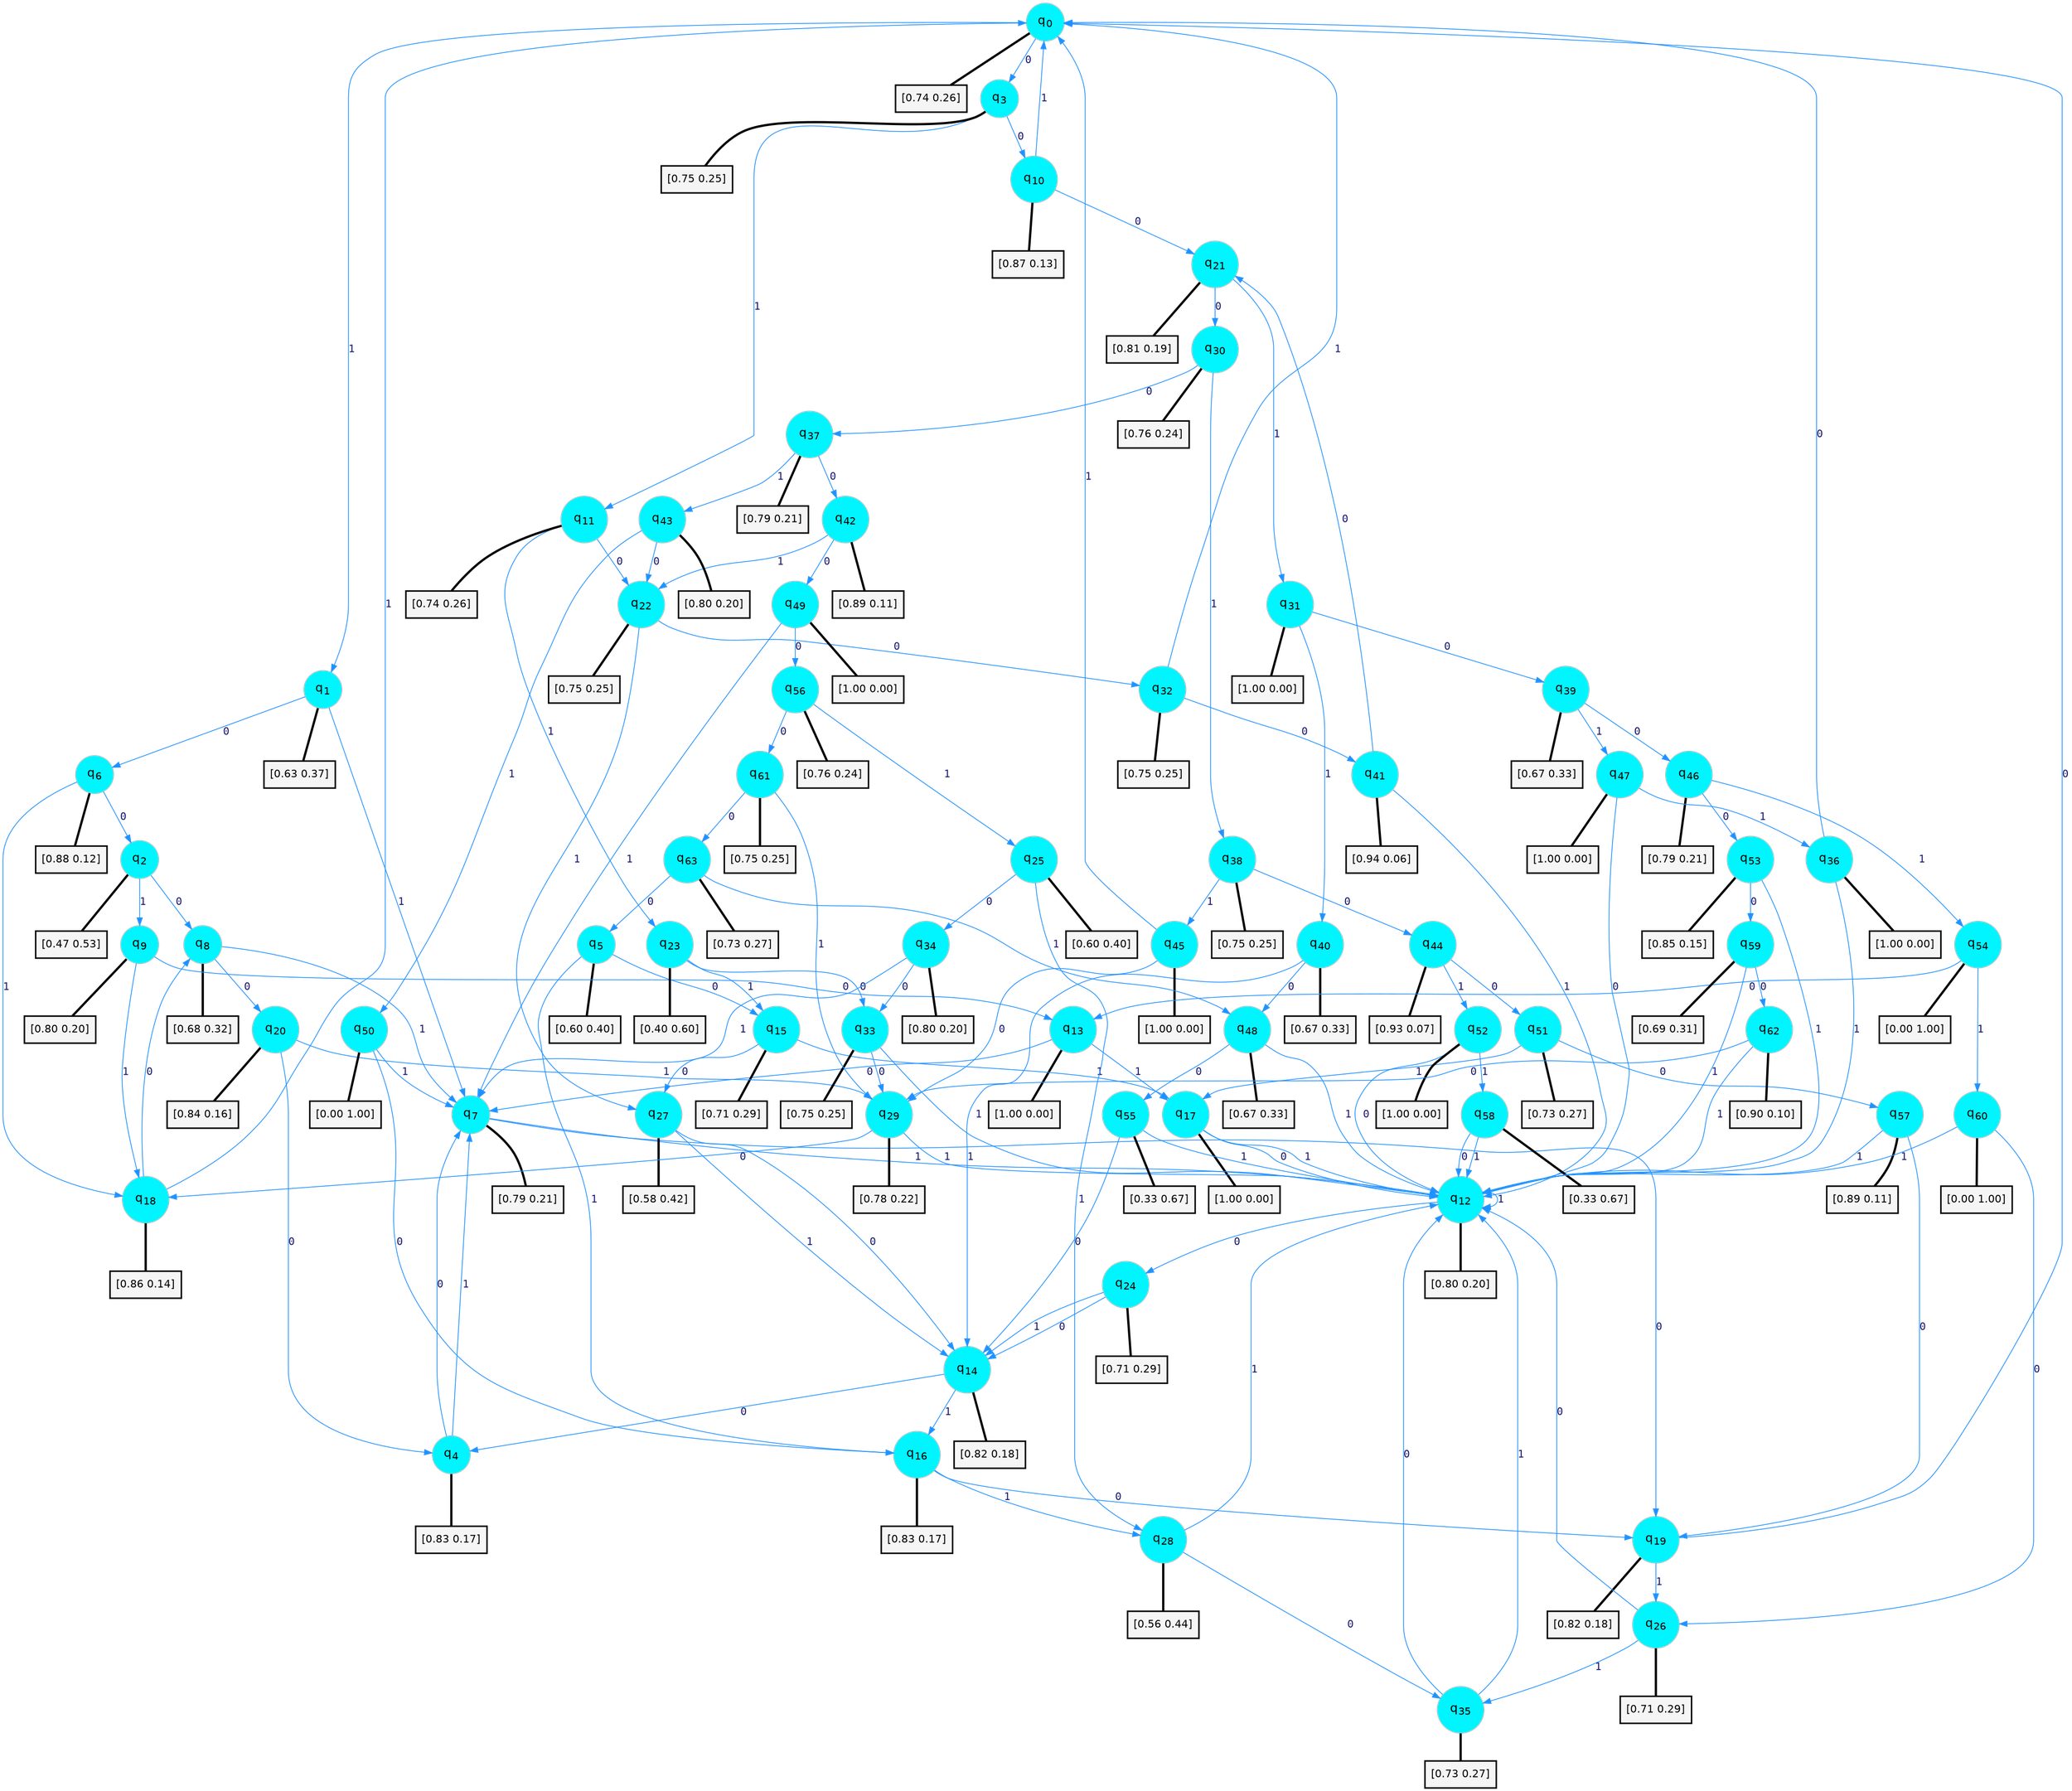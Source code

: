 digraph G {
graph [
bgcolor=transparent, dpi=300, rankdir=TD, size="40,25"];
node [
color=gray, fillcolor=turquoise1, fontcolor=black, fontname=Helvetica, fontsize=16, fontweight=bold, shape=circle, style=filled];
edge [
arrowsize=1, color=dodgerblue1, fontcolor=midnightblue, fontname=courier, fontweight=bold, penwidth=1, style=solid, weight=20];
0[label=<q<SUB>0</SUB>>];
1[label=<q<SUB>1</SUB>>];
2[label=<q<SUB>2</SUB>>];
3[label=<q<SUB>3</SUB>>];
4[label=<q<SUB>4</SUB>>];
5[label=<q<SUB>5</SUB>>];
6[label=<q<SUB>6</SUB>>];
7[label=<q<SUB>7</SUB>>];
8[label=<q<SUB>8</SUB>>];
9[label=<q<SUB>9</SUB>>];
10[label=<q<SUB>10</SUB>>];
11[label=<q<SUB>11</SUB>>];
12[label=<q<SUB>12</SUB>>];
13[label=<q<SUB>13</SUB>>];
14[label=<q<SUB>14</SUB>>];
15[label=<q<SUB>15</SUB>>];
16[label=<q<SUB>16</SUB>>];
17[label=<q<SUB>17</SUB>>];
18[label=<q<SUB>18</SUB>>];
19[label=<q<SUB>19</SUB>>];
20[label=<q<SUB>20</SUB>>];
21[label=<q<SUB>21</SUB>>];
22[label=<q<SUB>22</SUB>>];
23[label=<q<SUB>23</SUB>>];
24[label=<q<SUB>24</SUB>>];
25[label=<q<SUB>25</SUB>>];
26[label=<q<SUB>26</SUB>>];
27[label=<q<SUB>27</SUB>>];
28[label=<q<SUB>28</SUB>>];
29[label=<q<SUB>29</SUB>>];
30[label=<q<SUB>30</SUB>>];
31[label=<q<SUB>31</SUB>>];
32[label=<q<SUB>32</SUB>>];
33[label=<q<SUB>33</SUB>>];
34[label=<q<SUB>34</SUB>>];
35[label=<q<SUB>35</SUB>>];
36[label=<q<SUB>36</SUB>>];
37[label=<q<SUB>37</SUB>>];
38[label=<q<SUB>38</SUB>>];
39[label=<q<SUB>39</SUB>>];
40[label=<q<SUB>40</SUB>>];
41[label=<q<SUB>41</SUB>>];
42[label=<q<SUB>42</SUB>>];
43[label=<q<SUB>43</SUB>>];
44[label=<q<SUB>44</SUB>>];
45[label=<q<SUB>45</SUB>>];
46[label=<q<SUB>46</SUB>>];
47[label=<q<SUB>47</SUB>>];
48[label=<q<SUB>48</SUB>>];
49[label=<q<SUB>49</SUB>>];
50[label=<q<SUB>50</SUB>>];
51[label=<q<SUB>51</SUB>>];
52[label=<q<SUB>52</SUB>>];
53[label=<q<SUB>53</SUB>>];
54[label=<q<SUB>54</SUB>>];
55[label=<q<SUB>55</SUB>>];
56[label=<q<SUB>56</SUB>>];
57[label=<q<SUB>57</SUB>>];
58[label=<q<SUB>58</SUB>>];
59[label=<q<SUB>59</SUB>>];
60[label=<q<SUB>60</SUB>>];
61[label=<q<SUB>61</SUB>>];
62[label=<q<SUB>62</SUB>>];
63[label=<q<SUB>63</SUB>>];
64[label="[0.74 0.26]", shape=box,fontcolor=black, fontname=Helvetica, fontsize=14, penwidth=2, fillcolor=whitesmoke,color=black];
65[label="[0.63 0.37]", shape=box,fontcolor=black, fontname=Helvetica, fontsize=14, penwidth=2, fillcolor=whitesmoke,color=black];
66[label="[0.47 0.53]", shape=box,fontcolor=black, fontname=Helvetica, fontsize=14, penwidth=2, fillcolor=whitesmoke,color=black];
67[label="[0.75 0.25]", shape=box,fontcolor=black, fontname=Helvetica, fontsize=14, penwidth=2, fillcolor=whitesmoke,color=black];
68[label="[0.83 0.17]", shape=box,fontcolor=black, fontname=Helvetica, fontsize=14, penwidth=2, fillcolor=whitesmoke,color=black];
69[label="[0.60 0.40]", shape=box,fontcolor=black, fontname=Helvetica, fontsize=14, penwidth=2, fillcolor=whitesmoke,color=black];
70[label="[0.88 0.12]", shape=box,fontcolor=black, fontname=Helvetica, fontsize=14, penwidth=2, fillcolor=whitesmoke,color=black];
71[label="[0.79 0.21]", shape=box,fontcolor=black, fontname=Helvetica, fontsize=14, penwidth=2, fillcolor=whitesmoke,color=black];
72[label="[0.68 0.32]", shape=box,fontcolor=black, fontname=Helvetica, fontsize=14, penwidth=2, fillcolor=whitesmoke,color=black];
73[label="[0.80 0.20]", shape=box,fontcolor=black, fontname=Helvetica, fontsize=14, penwidth=2, fillcolor=whitesmoke,color=black];
74[label="[0.87 0.13]", shape=box,fontcolor=black, fontname=Helvetica, fontsize=14, penwidth=2, fillcolor=whitesmoke,color=black];
75[label="[0.74 0.26]", shape=box,fontcolor=black, fontname=Helvetica, fontsize=14, penwidth=2, fillcolor=whitesmoke,color=black];
76[label="[0.80 0.20]", shape=box,fontcolor=black, fontname=Helvetica, fontsize=14, penwidth=2, fillcolor=whitesmoke,color=black];
77[label="[1.00 0.00]", shape=box,fontcolor=black, fontname=Helvetica, fontsize=14, penwidth=2, fillcolor=whitesmoke,color=black];
78[label="[0.82 0.18]", shape=box,fontcolor=black, fontname=Helvetica, fontsize=14, penwidth=2, fillcolor=whitesmoke,color=black];
79[label="[0.71 0.29]", shape=box,fontcolor=black, fontname=Helvetica, fontsize=14, penwidth=2, fillcolor=whitesmoke,color=black];
80[label="[0.83 0.17]", shape=box,fontcolor=black, fontname=Helvetica, fontsize=14, penwidth=2, fillcolor=whitesmoke,color=black];
81[label="[1.00 0.00]", shape=box,fontcolor=black, fontname=Helvetica, fontsize=14, penwidth=2, fillcolor=whitesmoke,color=black];
82[label="[0.86 0.14]", shape=box,fontcolor=black, fontname=Helvetica, fontsize=14, penwidth=2, fillcolor=whitesmoke,color=black];
83[label="[0.82 0.18]", shape=box,fontcolor=black, fontname=Helvetica, fontsize=14, penwidth=2, fillcolor=whitesmoke,color=black];
84[label="[0.84 0.16]", shape=box,fontcolor=black, fontname=Helvetica, fontsize=14, penwidth=2, fillcolor=whitesmoke,color=black];
85[label="[0.81 0.19]", shape=box,fontcolor=black, fontname=Helvetica, fontsize=14, penwidth=2, fillcolor=whitesmoke,color=black];
86[label="[0.75 0.25]", shape=box,fontcolor=black, fontname=Helvetica, fontsize=14, penwidth=2, fillcolor=whitesmoke,color=black];
87[label="[0.40 0.60]", shape=box,fontcolor=black, fontname=Helvetica, fontsize=14, penwidth=2, fillcolor=whitesmoke,color=black];
88[label="[0.71 0.29]", shape=box,fontcolor=black, fontname=Helvetica, fontsize=14, penwidth=2, fillcolor=whitesmoke,color=black];
89[label="[0.60 0.40]", shape=box,fontcolor=black, fontname=Helvetica, fontsize=14, penwidth=2, fillcolor=whitesmoke,color=black];
90[label="[0.71 0.29]", shape=box,fontcolor=black, fontname=Helvetica, fontsize=14, penwidth=2, fillcolor=whitesmoke,color=black];
91[label="[0.58 0.42]", shape=box,fontcolor=black, fontname=Helvetica, fontsize=14, penwidth=2, fillcolor=whitesmoke,color=black];
92[label="[0.56 0.44]", shape=box,fontcolor=black, fontname=Helvetica, fontsize=14, penwidth=2, fillcolor=whitesmoke,color=black];
93[label="[0.78 0.22]", shape=box,fontcolor=black, fontname=Helvetica, fontsize=14, penwidth=2, fillcolor=whitesmoke,color=black];
94[label="[0.76 0.24]", shape=box,fontcolor=black, fontname=Helvetica, fontsize=14, penwidth=2, fillcolor=whitesmoke,color=black];
95[label="[1.00 0.00]", shape=box,fontcolor=black, fontname=Helvetica, fontsize=14, penwidth=2, fillcolor=whitesmoke,color=black];
96[label="[0.75 0.25]", shape=box,fontcolor=black, fontname=Helvetica, fontsize=14, penwidth=2, fillcolor=whitesmoke,color=black];
97[label="[0.75 0.25]", shape=box,fontcolor=black, fontname=Helvetica, fontsize=14, penwidth=2, fillcolor=whitesmoke,color=black];
98[label="[0.80 0.20]", shape=box,fontcolor=black, fontname=Helvetica, fontsize=14, penwidth=2, fillcolor=whitesmoke,color=black];
99[label="[0.73 0.27]", shape=box,fontcolor=black, fontname=Helvetica, fontsize=14, penwidth=2, fillcolor=whitesmoke,color=black];
100[label="[1.00 0.00]", shape=box,fontcolor=black, fontname=Helvetica, fontsize=14, penwidth=2, fillcolor=whitesmoke,color=black];
101[label="[0.79 0.21]", shape=box,fontcolor=black, fontname=Helvetica, fontsize=14, penwidth=2, fillcolor=whitesmoke,color=black];
102[label="[0.75 0.25]", shape=box,fontcolor=black, fontname=Helvetica, fontsize=14, penwidth=2, fillcolor=whitesmoke,color=black];
103[label="[0.67 0.33]", shape=box,fontcolor=black, fontname=Helvetica, fontsize=14, penwidth=2, fillcolor=whitesmoke,color=black];
104[label="[0.67 0.33]", shape=box,fontcolor=black, fontname=Helvetica, fontsize=14, penwidth=2, fillcolor=whitesmoke,color=black];
105[label="[0.94 0.06]", shape=box,fontcolor=black, fontname=Helvetica, fontsize=14, penwidth=2, fillcolor=whitesmoke,color=black];
106[label="[0.89 0.11]", shape=box,fontcolor=black, fontname=Helvetica, fontsize=14, penwidth=2, fillcolor=whitesmoke,color=black];
107[label="[0.80 0.20]", shape=box,fontcolor=black, fontname=Helvetica, fontsize=14, penwidth=2, fillcolor=whitesmoke,color=black];
108[label="[0.93 0.07]", shape=box,fontcolor=black, fontname=Helvetica, fontsize=14, penwidth=2, fillcolor=whitesmoke,color=black];
109[label="[1.00 0.00]", shape=box,fontcolor=black, fontname=Helvetica, fontsize=14, penwidth=2, fillcolor=whitesmoke,color=black];
110[label="[0.79 0.21]", shape=box,fontcolor=black, fontname=Helvetica, fontsize=14, penwidth=2, fillcolor=whitesmoke,color=black];
111[label="[1.00 0.00]", shape=box,fontcolor=black, fontname=Helvetica, fontsize=14, penwidth=2, fillcolor=whitesmoke,color=black];
112[label="[0.67 0.33]", shape=box,fontcolor=black, fontname=Helvetica, fontsize=14, penwidth=2, fillcolor=whitesmoke,color=black];
113[label="[1.00 0.00]", shape=box,fontcolor=black, fontname=Helvetica, fontsize=14, penwidth=2, fillcolor=whitesmoke,color=black];
114[label="[0.00 1.00]", shape=box,fontcolor=black, fontname=Helvetica, fontsize=14, penwidth=2, fillcolor=whitesmoke,color=black];
115[label="[0.73 0.27]", shape=box,fontcolor=black, fontname=Helvetica, fontsize=14, penwidth=2, fillcolor=whitesmoke,color=black];
116[label="[1.00 0.00]", shape=box,fontcolor=black, fontname=Helvetica, fontsize=14, penwidth=2, fillcolor=whitesmoke,color=black];
117[label="[0.85 0.15]", shape=box,fontcolor=black, fontname=Helvetica, fontsize=14, penwidth=2, fillcolor=whitesmoke,color=black];
118[label="[0.00 1.00]", shape=box,fontcolor=black, fontname=Helvetica, fontsize=14, penwidth=2, fillcolor=whitesmoke,color=black];
119[label="[0.33 0.67]", shape=box,fontcolor=black, fontname=Helvetica, fontsize=14, penwidth=2, fillcolor=whitesmoke,color=black];
120[label="[0.76 0.24]", shape=box,fontcolor=black, fontname=Helvetica, fontsize=14, penwidth=2, fillcolor=whitesmoke,color=black];
121[label="[0.89 0.11]", shape=box,fontcolor=black, fontname=Helvetica, fontsize=14, penwidth=2, fillcolor=whitesmoke,color=black];
122[label="[0.33 0.67]", shape=box,fontcolor=black, fontname=Helvetica, fontsize=14, penwidth=2, fillcolor=whitesmoke,color=black];
123[label="[0.69 0.31]", shape=box,fontcolor=black, fontname=Helvetica, fontsize=14, penwidth=2, fillcolor=whitesmoke,color=black];
124[label="[0.00 1.00]", shape=box,fontcolor=black, fontname=Helvetica, fontsize=14, penwidth=2, fillcolor=whitesmoke,color=black];
125[label="[0.75 0.25]", shape=box,fontcolor=black, fontname=Helvetica, fontsize=14, penwidth=2, fillcolor=whitesmoke,color=black];
126[label="[0.90 0.10]", shape=box,fontcolor=black, fontname=Helvetica, fontsize=14, penwidth=2, fillcolor=whitesmoke,color=black];
127[label="[0.73 0.27]", shape=box,fontcolor=black, fontname=Helvetica, fontsize=14, penwidth=2, fillcolor=whitesmoke,color=black];
0->3 [label=0];
0->1 [label=1];
0->64 [arrowhead=none, penwidth=3,color=black];
1->6 [label=0];
1->7 [label=1];
1->65 [arrowhead=none, penwidth=3,color=black];
2->8 [label=0];
2->9 [label=1];
2->66 [arrowhead=none, penwidth=3,color=black];
3->10 [label=0];
3->11 [label=1];
3->67 [arrowhead=none, penwidth=3,color=black];
4->7 [label=0];
4->7 [label=1];
4->68 [arrowhead=none, penwidth=3,color=black];
5->15 [label=0];
5->16 [label=1];
5->69 [arrowhead=none, penwidth=3,color=black];
6->2 [label=0];
6->18 [label=1];
6->70 [arrowhead=none, penwidth=3,color=black];
7->19 [label=0];
7->12 [label=1];
7->71 [arrowhead=none, penwidth=3,color=black];
8->20 [label=0];
8->7 [label=1];
8->72 [arrowhead=none, penwidth=3,color=black];
9->13 [label=0];
9->18 [label=1];
9->73 [arrowhead=none, penwidth=3,color=black];
10->21 [label=0];
10->0 [label=1];
10->74 [arrowhead=none, penwidth=3,color=black];
11->22 [label=0];
11->23 [label=1];
11->75 [arrowhead=none, penwidth=3,color=black];
12->24 [label=0];
12->12 [label=1];
12->76 [arrowhead=none, penwidth=3,color=black];
13->7 [label=0];
13->17 [label=1];
13->77 [arrowhead=none, penwidth=3,color=black];
14->4 [label=0];
14->16 [label=1];
14->78 [arrowhead=none, penwidth=3,color=black];
15->27 [label=0];
15->17 [label=1];
15->79 [arrowhead=none, penwidth=3,color=black];
16->19 [label=0];
16->28 [label=1];
16->80 [arrowhead=none, penwidth=3,color=black];
17->12 [label=0];
17->12 [label=1];
17->81 [arrowhead=none, penwidth=3,color=black];
18->8 [label=0];
18->0 [label=1];
18->82 [arrowhead=none, penwidth=3,color=black];
19->0 [label=0];
19->26 [label=1];
19->83 [arrowhead=none, penwidth=3,color=black];
20->4 [label=0];
20->29 [label=1];
20->84 [arrowhead=none, penwidth=3,color=black];
21->30 [label=0];
21->31 [label=1];
21->85 [arrowhead=none, penwidth=3,color=black];
22->32 [label=0];
22->27 [label=1];
22->86 [arrowhead=none, penwidth=3,color=black];
23->33 [label=0];
23->15 [label=1];
23->87 [arrowhead=none, penwidth=3,color=black];
24->14 [label=0];
24->14 [label=1];
24->88 [arrowhead=none, penwidth=3,color=black];
25->34 [label=0];
25->28 [label=1];
25->89 [arrowhead=none, penwidth=3,color=black];
26->12 [label=0];
26->35 [label=1];
26->90 [arrowhead=none, penwidth=3,color=black];
27->14 [label=0];
27->14 [label=1];
27->91 [arrowhead=none, penwidth=3,color=black];
28->35 [label=0];
28->12 [label=1];
28->92 [arrowhead=none, penwidth=3,color=black];
29->18 [label=0];
29->12 [label=1];
29->93 [arrowhead=none, penwidth=3,color=black];
30->37 [label=0];
30->38 [label=1];
30->94 [arrowhead=none, penwidth=3,color=black];
31->39 [label=0];
31->40 [label=1];
31->95 [arrowhead=none, penwidth=3,color=black];
32->41 [label=0];
32->0 [label=1];
32->96 [arrowhead=none, penwidth=3,color=black];
33->29 [label=0];
33->12 [label=1];
33->97 [arrowhead=none, penwidth=3,color=black];
34->33 [label=0];
34->7 [label=1];
34->98 [arrowhead=none, penwidth=3,color=black];
35->12 [label=0];
35->12 [label=1];
35->99 [arrowhead=none, penwidth=3,color=black];
36->0 [label=0];
36->12 [label=1];
36->100 [arrowhead=none, penwidth=3,color=black];
37->42 [label=0];
37->43 [label=1];
37->101 [arrowhead=none, penwidth=3,color=black];
38->44 [label=0];
38->45 [label=1];
38->102 [arrowhead=none, penwidth=3,color=black];
39->46 [label=0];
39->47 [label=1];
39->103 [arrowhead=none, penwidth=3,color=black];
40->48 [label=0];
40->14 [label=1];
40->104 [arrowhead=none, penwidth=3,color=black];
41->21 [label=0];
41->12 [label=1];
41->105 [arrowhead=none, penwidth=3,color=black];
42->49 [label=0];
42->22 [label=1];
42->106 [arrowhead=none, penwidth=3,color=black];
43->22 [label=0];
43->50 [label=1];
43->107 [arrowhead=none, penwidth=3,color=black];
44->51 [label=0];
44->52 [label=1];
44->108 [arrowhead=none, penwidth=3,color=black];
45->29 [label=0];
45->0 [label=1];
45->109 [arrowhead=none, penwidth=3,color=black];
46->53 [label=0];
46->54 [label=1];
46->110 [arrowhead=none, penwidth=3,color=black];
47->12 [label=0];
47->36 [label=1];
47->111 [arrowhead=none, penwidth=3,color=black];
48->55 [label=0];
48->12 [label=1];
48->112 [arrowhead=none, penwidth=3,color=black];
49->56 [label=0];
49->7 [label=1];
49->113 [arrowhead=none, penwidth=3,color=black];
50->16 [label=0];
50->7 [label=1];
50->114 [arrowhead=none, penwidth=3,color=black];
51->57 [label=0];
51->17 [label=1];
51->115 [arrowhead=none, penwidth=3,color=black];
52->12 [label=0];
52->58 [label=1];
52->116 [arrowhead=none, penwidth=3,color=black];
53->59 [label=0];
53->12 [label=1];
53->117 [arrowhead=none, penwidth=3,color=black];
54->13 [label=0];
54->60 [label=1];
54->118 [arrowhead=none, penwidth=3,color=black];
55->14 [label=0];
55->12 [label=1];
55->119 [arrowhead=none, penwidth=3,color=black];
56->61 [label=0];
56->25 [label=1];
56->120 [arrowhead=none, penwidth=3,color=black];
57->19 [label=0];
57->12 [label=1];
57->121 [arrowhead=none, penwidth=3,color=black];
58->12 [label=0];
58->12 [label=1];
58->122 [arrowhead=none, penwidth=3,color=black];
59->62 [label=0];
59->12 [label=1];
59->123 [arrowhead=none, penwidth=3,color=black];
60->26 [label=0];
60->12 [label=1];
60->124 [arrowhead=none, penwidth=3,color=black];
61->63 [label=0];
61->29 [label=1];
61->125 [arrowhead=none, penwidth=3,color=black];
62->29 [label=0];
62->12 [label=1];
62->126 [arrowhead=none, penwidth=3,color=black];
63->5 [label=0];
63->48 [label=1];
63->127 [arrowhead=none, penwidth=3,color=black];
}
